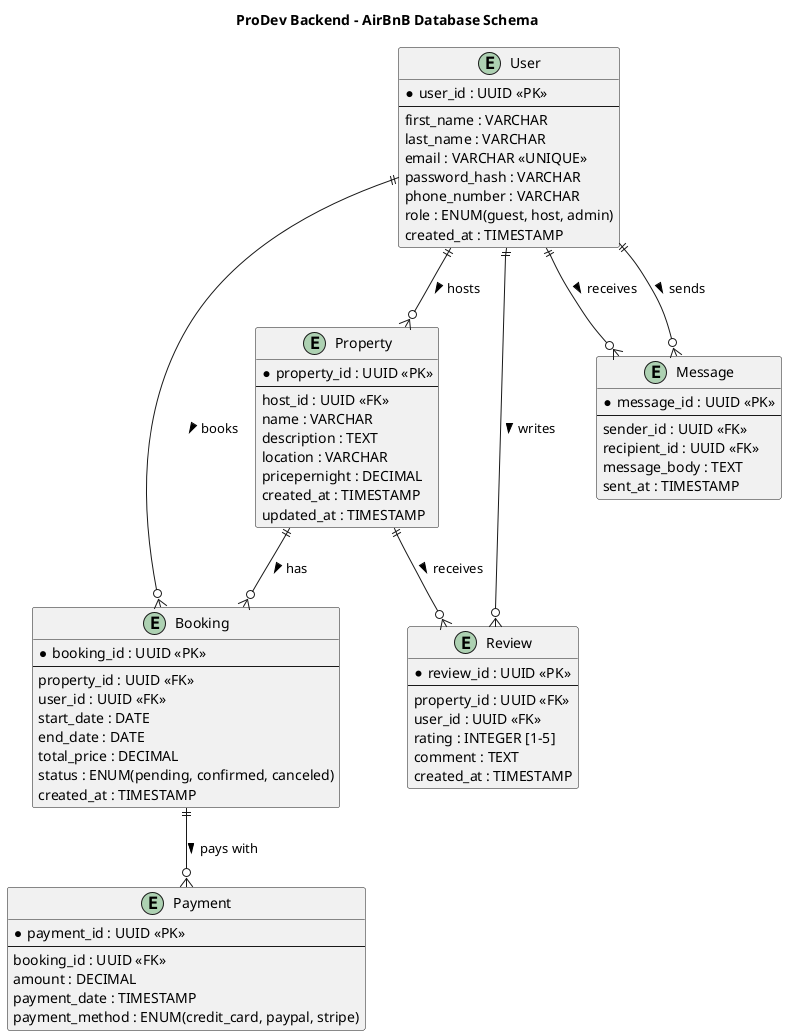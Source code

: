 @startuml "AirBnB Database Schema"
title ProDev Backend - AirBnB Database Schema

entity "User" as User {
  *user_id : UUID <<PK>>
  --
  first_name : VARCHAR
  last_name : VARCHAR
  email : VARCHAR <<UNIQUE>>
  password_hash : VARCHAR
  phone_number : VARCHAR
  role : ENUM(guest, host, admin)
  created_at : TIMESTAMP
}

entity "Property" as Property {
  *property_id : UUID <<PK>>
  --
  host_id : UUID <<FK>>
  name : VARCHAR
  description : TEXT
  location : VARCHAR
  pricepernight : DECIMAL
  created_at : TIMESTAMP
  updated_at : TIMESTAMP
}

entity "Booking" as Booking {
  *booking_id : UUID <<PK>>
  --
  property_id : UUID <<FK>>
  user_id : UUID <<FK>>
  start_date : DATE
  end_date : DATE
  total_price : DECIMAL
  status : ENUM(pending, confirmed, canceled)
  created_at : TIMESTAMP
}

entity "Payment" as Payment {
  *payment_id : UUID <<PK>>
  --
  booking_id : UUID <<FK>>
  amount : DECIMAL
  payment_date : TIMESTAMP
  payment_method : ENUM(credit_card, paypal, stripe)
}

entity "Review" as Review {
  *review_id : UUID <<PK>>
  --
  property_id : UUID <<FK>>
  user_id : UUID <<FK>>
  rating : INTEGER [1-5]
  comment : TEXT
  created_at : TIMESTAMP
}

entity "Message" as Message {
  *message_id : UUID <<PK>>
  --
  sender_id : UUID <<FK>>
  recipient_id : UUID <<FK>>
  message_body : TEXT
  sent_at : TIMESTAMP
}

User ||--o{ Property : hosts >
User ||--o{ Booking : books >
User ||--o{ Review : writes >
User ||--o{ Message : sends >
User ||--o{ Message : receives >

Property ||--o{ Booking : has >
Property ||--o{ Review : receives >

Booking ||--o{ Payment : pays with >

@enduml
